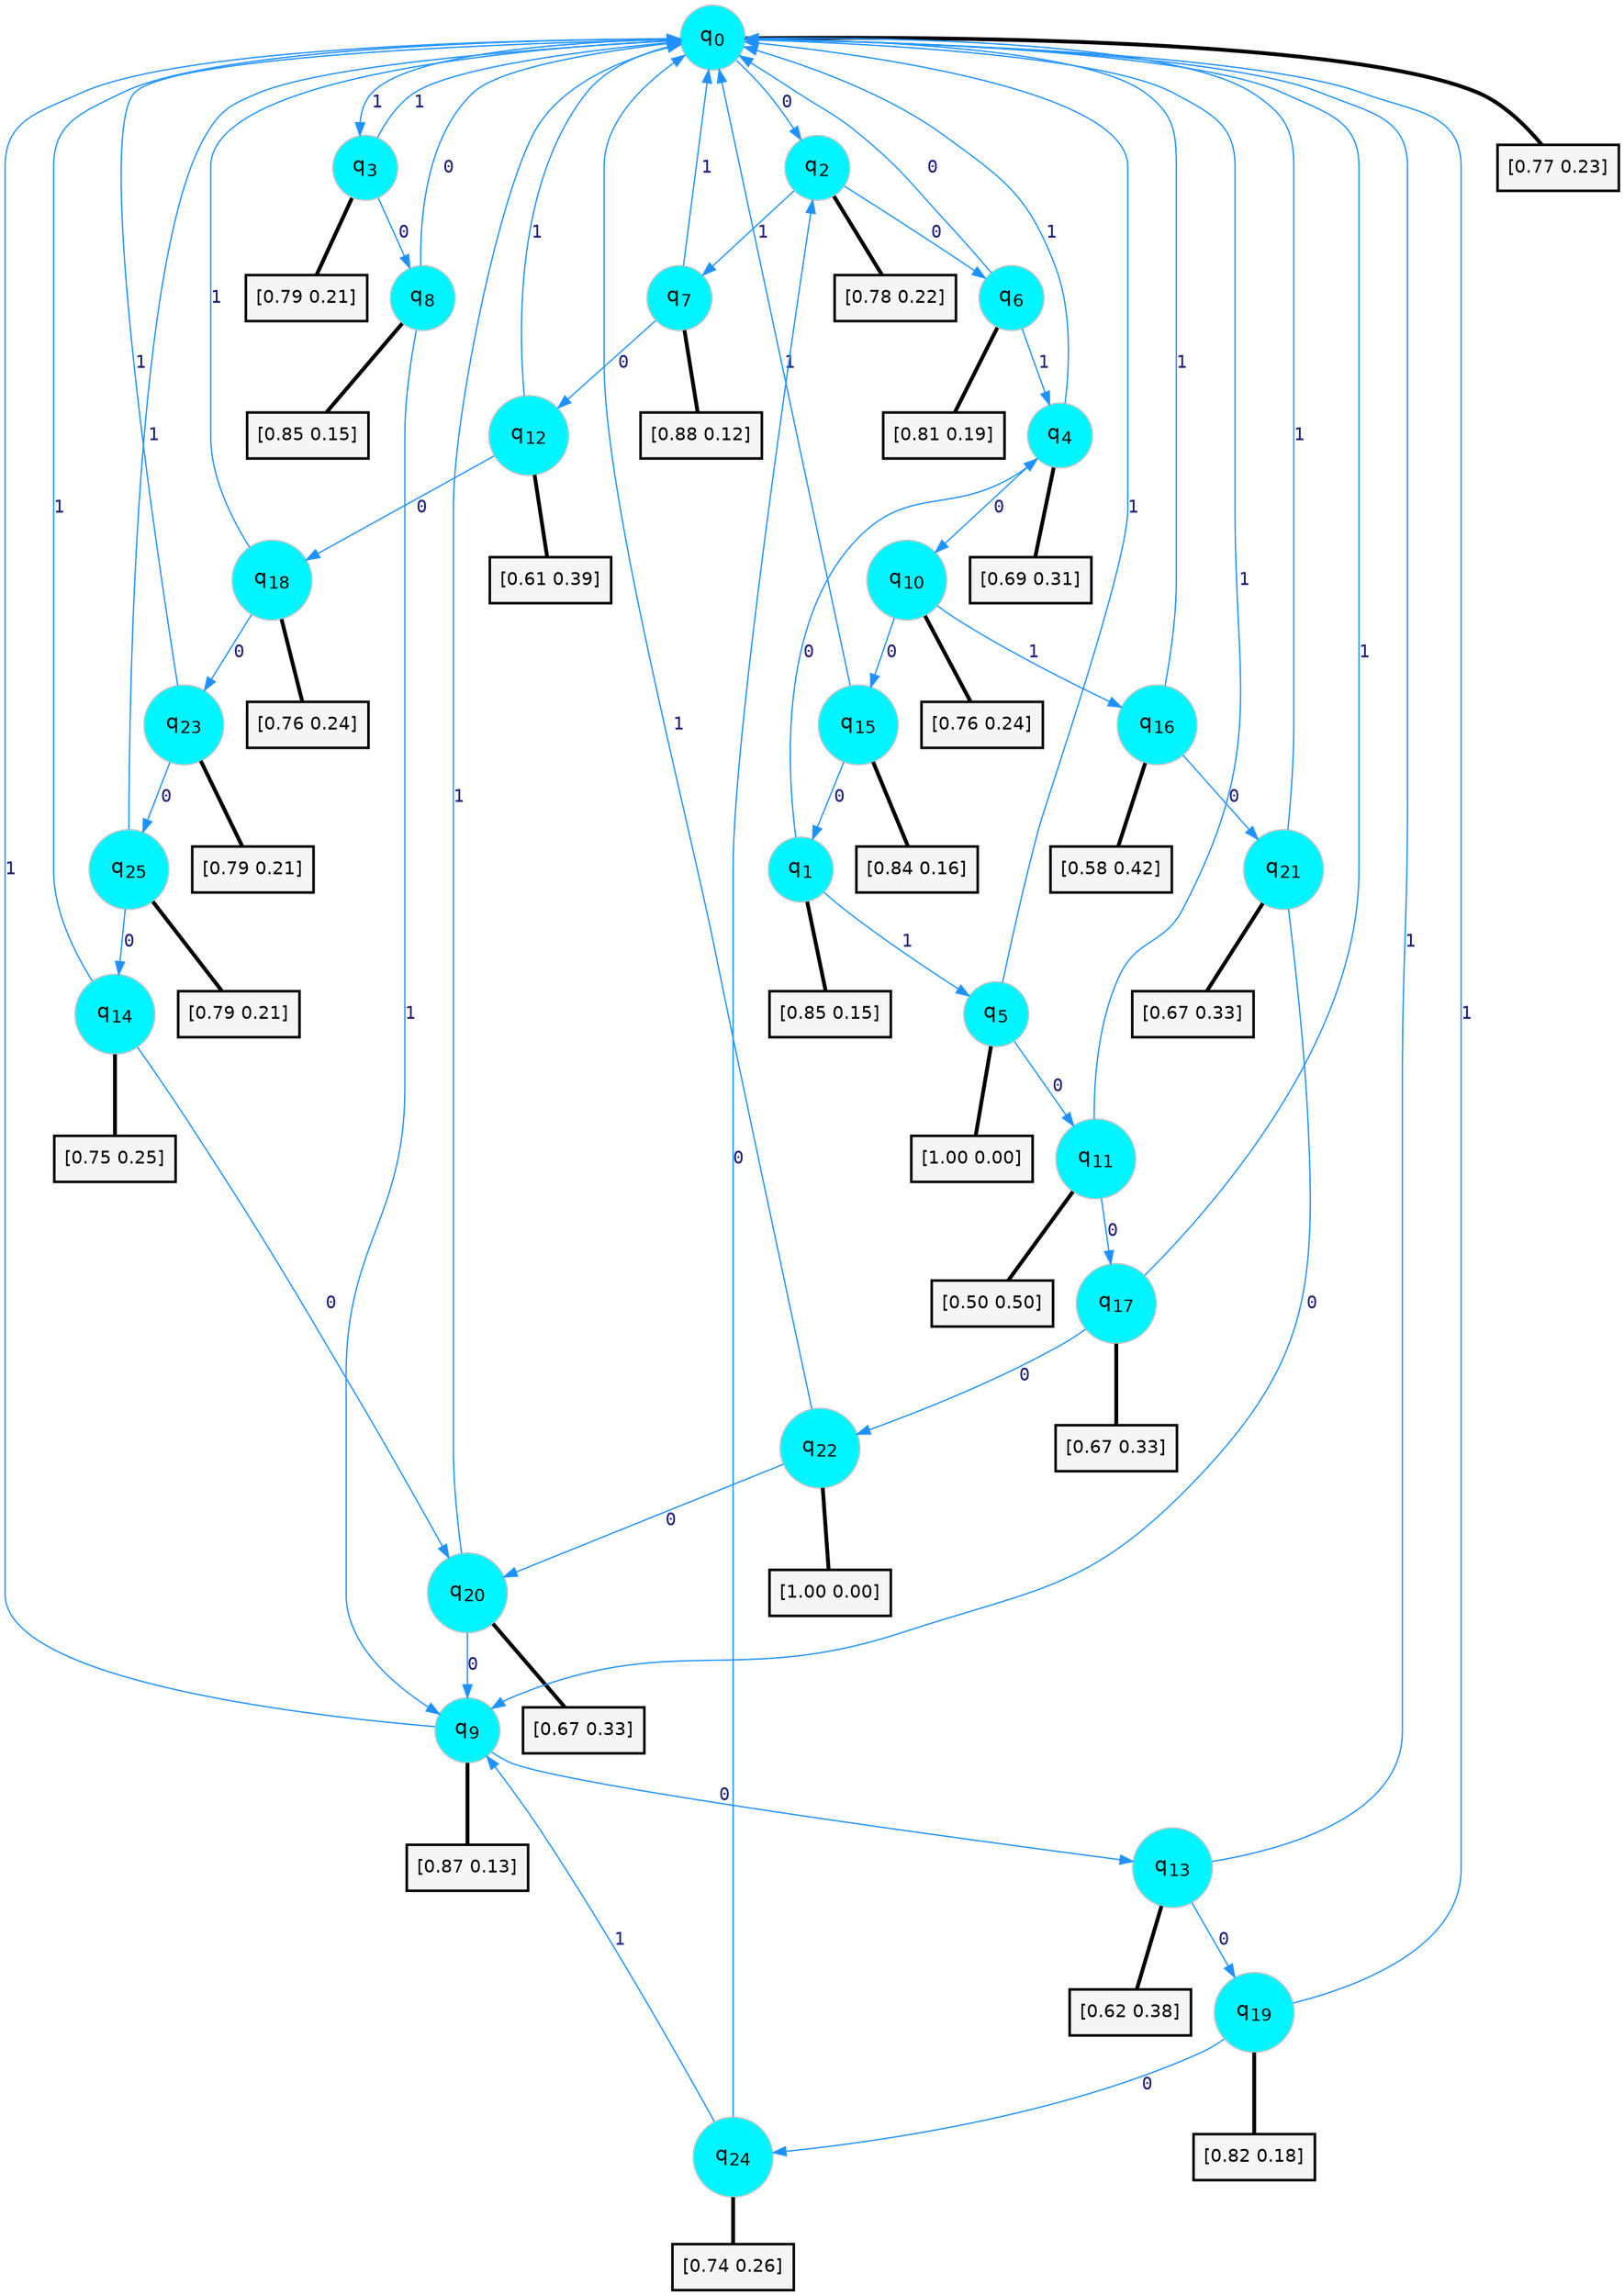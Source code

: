 digraph G {
graph [
bgcolor=transparent, dpi=300, rankdir=TD, size="40,25"];
node [
color=gray, fillcolor=turquoise1, fontcolor=black, fontname=Helvetica, fontsize=16, fontweight=bold, shape=circle, style=filled];
edge [
arrowsize=1, color=dodgerblue1, fontcolor=midnightblue, fontname=courier, fontweight=bold, penwidth=1, style=solid, weight=20];
0[label=<q<SUB>0</SUB>>];
1[label=<q<SUB>1</SUB>>];
2[label=<q<SUB>2</SUB>>];
3[label=<q<SUB>3</SUB>>];
4[label=<q<SUB>4</SUB>>];
5[label=<q<SUB>5</SUB>>];
6[label=<q<SUB>6</SUB>>];
7[label=<q<SUB>7</SUB>>];
8[label=<q<SUB>8</SUB>>];
9[label=<q<SUB>9</SUB>>];
10[label=<q<SUB>10</SUB>>];
11[label=<q<SUB>11</SUB>>];
12[label=<q<SUB>12</SUB>>];
13[label=<q<SUB>13</SUB>>];
14[label=<q<SUB>14</SUB>>];
15[label=<q<SUB>15</SUB>>];
16[label=<q<SUB>16</SUB>>];
17[label=<q<SUB>17</SUB>>];
18[label=<q<SUB>18</SUB>>];
19[label=<q<SUB>19</SUB>>];
20[label=<q<SUB>20</SUB>>];
21[label=<q<SUB>21</SUB>>];
22[label=<q<SUB>22</SUB>>];
23[label=<q<SUB>23</SUB>>];
24[label=<q<SUB>24</SUB>>];
25[label=<q<SUB>25</SUB>>];
26[label="[0.77 0.23]", shape=box,fontcolor=black, fontname=Helvetica, fontsize=14, penwidth=2, fillcolor=whitesmoke,color=black];
27[label="[0.85 0.15]", shape=box,fontcolor=black, fontname=Helvetica, fontsize=14, penwidth=2, fillcolor=whitesmoke,color=black];
28[label="[0.78 0.22]", shape=box,fontcolor=black, fontname=Helvetica, fontsize=14, penwidth=2, fillcolor=whitesmoke,color=black];
29[label="[0.79 0.21]", shape=box,fontcolor=black, fontname=Helvetica, fontsize=14, penwidth=2, fillcolor=whitesmoke,color=black];
30[label="[0.69 0.31]", shape=box,fontcolor=black, fontname=Helvetica, fontsize=14, penwidth=2, fillcolor=whitesmoke,color=black];
31[label="[1.00 0.00]", shape=box,fontcolor=black, fontname=Helvetica, fontsize=14, penwidth=2, fillcolor=whitesmoke,color=black];
32[label="[0.81 0.19]", shape=box,fontcolor=black, fontname=Helvetica, fontsize=14, penwidth=2, fillcolor=whitesmoke,color=black];
33[label="[0.88 0.12]", shape=box,fontcolor=black, fontname=Helvetica, fontsize=14, penwidth=2, fillcolor=whitesmoke,color=black];
34[label="[0.85 0.15]", shape=box,fontcolor=black, fontname=Helvetica, fontsize=14, penwidth=2, fillcolor=whitesmoke,color=black];
35[label="[0.87 0.13]", shape=box,fontcolor=black, fontname=Helvetica, fontsize=14, penwidth=2, fillcolor=whitesmoke,color=black];
36[label="[0.76 0.24]", shape=box,fontcolor=black, fontname=Helvetica, fontsize=14, penwidth=2, fillcolor=whitesmoke,color=black];
37[label="[0.50 0.50]", shape=box,fontcolor=black, fontname=Helvetica, fontsize=14, penwidth=2, fillcolor=whitesmoke,color=black];
38[label="[0.61 0.39]", shape=box,fontcolor=black, fontname=Helvetica, fontsize=14, penwidth=2, fillcolor=whitesmoke,color=black];
39[label="[0.62 0.38]", shape=box,fontcolor=black, fontname=Helvetica, fontsize=14, penwidth=2, fillcolor=whitesmoke,color=black];
40[label="[0.75 0.25]", shape=box,fontcolor=black, fontname=Helvetica, fontsize=14, penwidth=2, fillcolor=whitesmoke,color=black];
41[label="[0.84 0.16]", shape=box,fontcolor=black, fontname=Helvetica, fontsize=14, penwidth=2, fillcolor=whitesmoke,color=black];
42[label="[0.58 0.42]", shape=box,fontcolor=black, fontname=Helvetica, fontsize=14, penwidth=2, fillcolor=whitesmoke,color=black];
43[label="[0.67 0.33]", shape=box,fontcolor=black, fontname=Helvetica, fontsize=14, penwidth=2, fillcolor=whitesmoke,color=black];
44[label="[0.76 0.24]", shape=box,fontcolor=black, fontname=Helvetica, fontsize=14, penwidth=2, fillcolor=whitesmoke,color=black];
45[label="[0.82 0.18]", shape=box,fontcolor=black, fontname=Helvetica, fontsize=14, penwidth=2, fillcolor=whitesmoke,color=black];
46[label="[0.67 0.33]", shape=box,fontcolor=black, fontname=Helvetica, fontsize=14, penwidth=2, fillcolor=whitesmoke,color=black];
47[label="[0.67 0.33]", shape=box,fontcolor=black, fontname=Helvetica, fontsize=14, penwidth=2, fillcolor=whitesmoke,color=black];
48[label="[1.00 0.00]", shape=box,fontcolor=black, fontname=Helvetica, fontsize=14, penwidth=2, fillcolor=whitesmoke,color=black];
49[label="[0.79 0.21]", shape=box,fontcolor=black, fontname=Helvetica, fontsize=14, penwidth=2, fillcolor=whitesmoke,color=black];
50[label="[0.74 0.26]", shape=box,fontcolor=black, fontname=Helvetica, fontsize=14, penwidth=2, fillcolor=whitesmoke,color=black];
51[label="[0.79 0.21]", shape=box,fontcolor=black, fontname=Helvetica, fontsize=14, penwidth=2, fillcolor=whitesmoke,color=black];
0->2 [label=0];
0->3 [label=1];
0->26 [arrowhead=none, penwidth=3,color=black];
1->4 [label=0];
1->5 [label=1];
1->27 [arrowhead=none, penwidth=3,color=black];
2->6 [label=0];
2->7 [label=1];
2->28 [arrowhead=none, penwidth=3,color=black];
3->8 [label=0];
3->0 [label=1];
3->29 [arrowhead=none, penwidth=3,color=black];
4->10 [label=0];
4->0 [label=1];
4->30 [arrowhead=none, penwidth=3,color=black];
5->11 [label=0];
5->0 [label=1];
5->31 [arrowhead=none, penwidth=3,color=black];
6->0 [label=0];
6->4 [label=1];
6->32 [arrowhead=none, penwidth=3,color=black];
7->12 [label=0];
7->0 [label=1];
7->33 [arrowhead=none, penwidth=3,color=black];
8->0 [label=0];
8->9 [label=1];
8->34 [arrowhead=none, penwidth=3,color=black];
9->13 [label=0];
9->0 [label=1];
9->35 [arrowhead=none, penwidth=3,color=black];
10->15 [label=0];
10->16 [label=1];
10->36 [arrowhead=none, penwidth=3,color=black];
11->17 [label=0];
11->0 [label=1];
11->37 [arrowhead=none, penwidth=3,color=black];
12->18 [label=0];
12->0 [label=1];
12->38 [arrowhead=none, penwidth=3,color=black];
13->19 [label=0];
13->0 [label=1];
13->39 [arrowhead=none, penwidth=3,color=black];
14->20 [label=0];
14->0 [label=1];
14->40 [arrowhead=none, penwidth=3,color=black];
15->1 [label=0];
15->0 [label=1];
15->41 [arrowhead=none, penwidth=3,color=black];
16->21 [label=0];
16->0 [label=1];
16->42 [arrowhead=none, penwidth=3,color=black];
17->22 [label=0];
17->0 [label=1];
17->43 [arrowhead=none, penwidth=3,color=black];
18->23 [label=0];
18->0 [label=1];
18->44 [arrowhead=none, penwidth=3,color=black];
19->24 [label=0];
19->0 [label=1];
19->45 [arrowhead=none, penwidth=3,color=black];
20->9 [label=0];
20->0 [label=1];
20->46 [arrowhead=none, penwidth=3,color=black];
21->9 [label=0];
21->0 [label=1];
21->47 [arrowhead=none, penwidth=3,color=black];
22->20 [label=0];
22->0 [label=1];
22->48 [arrowhead=none, penwidth=3,color=black];
23->25 [label=0];
23->0 [label=1];
23->49 [arrowhead=none, penwidth=3,color=black];
24->2 [label=0];
24->9 [label=1];
24->50 [arrowhead=none, penwidth=3,color=black];
25->14 [label=0];
25->0 [label=1];
25->51 [arrowhead=none, penwidth=3,color=black];
}
